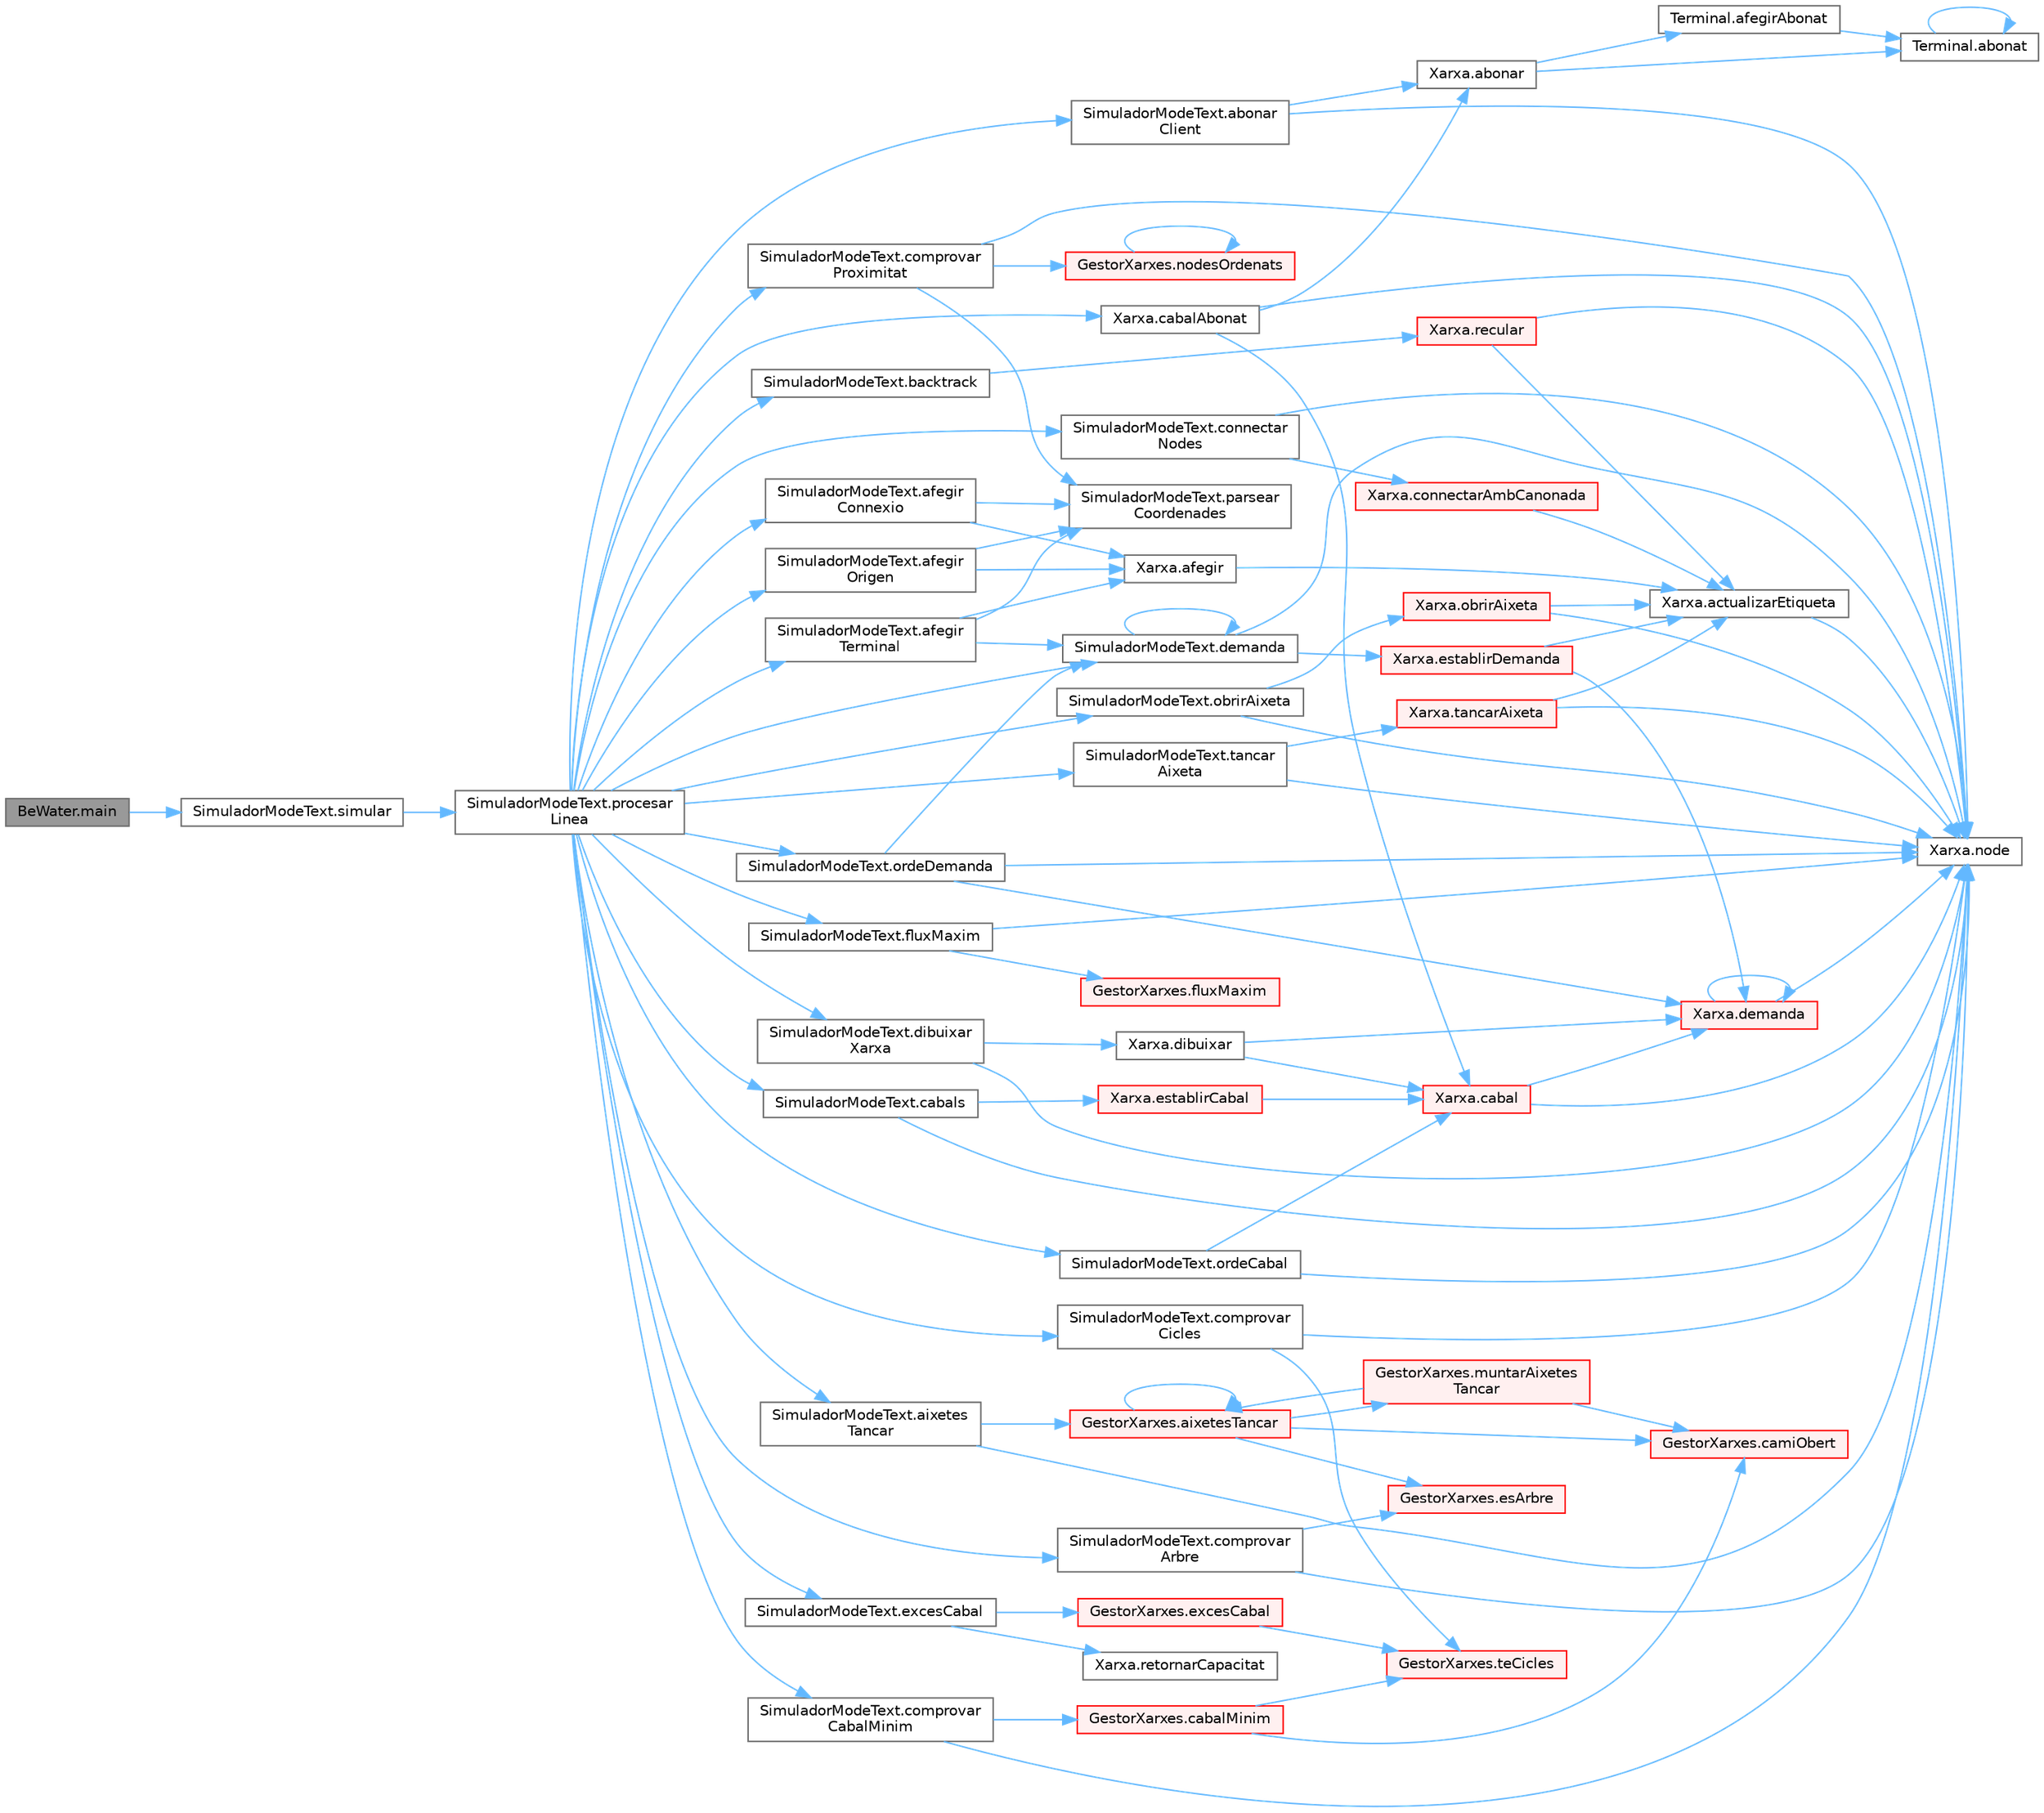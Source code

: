 digraph "BeWater.main"
{
 // LATEX_PDF_SIZE
  bgcolor="transparent";
  edge [fontname=Helvetica,fontsize=10,labelfontname=Helvetica,labelfontsize=10];
  node [fontname=Helvetica,fontsize=10,shape=box,height=0.2,width=0.4];
  rankdir="LR";
  Node1 [id="Node000001",label="BeWater.main",height=0.2,width=0.4,color="gray40", fillcolor="grey60", style="filled", fontcolor="black",tooltip="Mètode principal que inicia la simulació en mode text."];
  Node1 -> Node2 [id="edge1_Node000001_Node000002",color="steelblue1",style="solid",tooltip=" "];
  Node2 [id="Node000002",label="SimuladorModeText.simular",height=0.2,width=0.4,color="grey40", fillcolor="white", style="filled",URL="$class_simulador_mode_text.html#acf46c7460ef06bf77ae48ab3217c40f1",tooltip=" "];
  Node2 -> Node3 [id="edge2_Node000002_Node000003",color="steelblue1",style="solid",tooltip=" "];
  Node3 [id="Node000003",label="SimuladorModeText.procesar\lLinea",height=0.2,width=0.4,color="grey40", fillcolor="white", style="filled",URL="$class_simulador_mode_text.html#a270115afbf646ce8e561f39294b76561",tooltip=" "];
  Node3 -> Node4 [id="edge3_Node000003_Node000004",color="steelblue1",style="solid",tooltip=" "];
  Node4 [id="Node000004",label="SimuladorModeText.abonar\lClient",height=0.2,width=0.4,color="grey40", fillcolor="white", style="filled",URL="$class_simulador_mode_text.html#a5de4fe8baa096f1e42dd998119cedb3e",tooltip="Abona un client a un terminal."];
  Node4 -> Node5 [id="edge4_Node000004_Node000005",color="steelblue1",style="solid",tooltip=" "];
  Node5 [id="Node000005",label="Xarxa.abonar",height=0.2,width=0.4,color="grey40", fillcolor="white", style="filled",URL="$class_xarxa.html#a475ba8fae1253e89038a40facf6e3a37",tooltip="Abona un cliente a un terminal."];
  Node5 -> Node6 [id="edge5_Node000005_Node000006",color="steelblue1",style="solid",tooltip=" "];
  Node6 [id="Node000006",label="Terminal.abonat",height=0.2,width=0.4,color="grey40", fillcolor="white", style="filled",URL="$class_terminal.html#a6b278660845b0e75c8cf979580b99ddd",tooltip="Diu si un abonat és abonat del terminal."];
  Node6 -> Node6 [id="edge6_Node000006_Node000006",color="steelblue1",style="solid",tooltip=" "];
  Node5 -> Node7 [id="edge7_Node000005_Node000007",color="steelblue1",style="solid",tooltip=" "];
  Node7 [id="Node000007",label="Terminal.afegirAbonat",height=0.2,width=0.4,color="grey40", fillcolor="white", style="filled",URL="$class_terminal.html#ab80f1821d6bdc4c890f10f8439a825b9",tooltip="Afegeix un abonat al conjunt d'abonats del terminal."];
  Node7 -> Node6 [id="edge8_Node000007_Node000006",color="steelblue1",style="solid",tooltip=" "];
  Node4 -> Node8 [id="edge9_Node000004_Node000008",color="steelblue1",style="solid",tooltip=" "];
  Node8 [id="Node000008",label="Xarxa.node",height=0.2,width=0.4,color="grey40", fillcolor="white", style="filled",URL="$class_xarxa.html#a5f4cb1e91855800352838cbaa0b4ef1e",tooltip="Retorna el node de la xarxa amb l'identificador donat."];
  Node3 -> Node9 [id="edge10_Node000003_Node000009",color="steelblue1",style="solid",tooltip=" "];
  Node9 [id="Node000009",label="SimuladorModeText.afegir\lConnexio",height=0.2,width=0.4,color="grey40", fillcolor="white", style="filled",URL="$class_simulador_mode_text.html#a1b7e6992e2ee07a2ea8e0cc306049ba2",tooltip="Afegeix una connexió a la xarxa."];
  Node9 -> Node10 [id="edge11_Node000009_Node000010",color="steelblue1",style="solid",tooltip=" "];
  Node10 [id="Node000010",label="Xarxa.afegir",height=0.2,width=0.4,color="grey40", fillcolor="white", style="filled",URL="$class_xarxa.html#ad1d4b91e851fdfd8d1621543b7d5c01e",tooltip="Afegeix un node d'origen a la xarxa."];
  Node10 -> Node11 [id="edge12_Node000010_Node000011",color="steelblue1",style="solid",tooltip=" "];
  Node11 [id="Node000011",label="Xarxa.actualizarEtiqueta",height=0.2,width=0.4,color="grey40", fillcolor="white", style="filled",URL="$class_xarxa.html#afba3535b69b59b5e74e6a2a5b2c000a2",tooltip="Actualitza l'etiqueta d'un node amb el seu estat actual."];
  Node11 -> Node8 [id="edge13_Node000011_Node000008",color="steelblue1",style="solid",tooltip=" "];
  Node9 -> Node12 [id="edge14_Node000009_Node000012",color="steelblue1",style="solid",tooltip=" "];
  Node12 [id="Node000012",label="SimuladorModeText.parsear\lCoordenades",height=0.2,width=0.4,color="grey40", fillcolor="white", style="filled",URL="$class_simulador_mode_text.html#a237dd00801639c016293b4b264a68d32",tooltip="Parsea una cadena de texto para convertirla en coordenades."];
  Node3 -> Node13 [id="edge15_Node000003_Node000013",color="steelblue1",style="solid",tooltip=" "];
  Node13 [id="Node000013",label="SimuladorModeText.afegir\lOrigen",height=0.2,width=0.4,color="grey40", fillcolor="white", style="filled",URL="$class_simulador_mode_text.html#a48a9b93566c58d81fb4b42579a81ccd7",tooltip="Afegeix un origen a la xarxa."];
  Node13 -> Node10 [id="edge16_Node000013_Node000010",color="steelblue1",style="solid",tooltip=" "];
  Node13 -> Node12 [id="edge17_Node000013_Node000012",color="steelblue1",style="solid",tooltip=" "];
  Node3 -> Node14 [id="edge18_Node000003_Node000014",color="steelblue1",style="solid",tooltip=" "];
  Node14 [id="Node000014",label="SimuladorModeText.afegir\lTerminal",height=0.2,width=0.4,color="grey40", fillcolor="white", style="filled",URL="$class_simulador_mode_text.html#a0c84e281d492ecd2b4e0d3a25f06becb",tooltip="Afegeix un terminal a la xarxa."];
  Node14 -> Node10 [id="edge19_Node000014_Node000010",color="steelblue1",style="solid",tooltip=" "];
  Node14 -> Node15 [id="edge20_Node000014_Node000015",color="steelblue1",style="solid",tooltip=" "];
  Node15 [id="Node000015",label="SimuladorModeText.demanda",height=0.2,width=0.4,color="grey40", fillcolor="white", style="filled",URL="$class_simulador_mode_text.html#aeafd4af3db5d6e3739010aba0fee2a2d",tooltip="Estableix la demanda d'un node terminal."];
  Node15 -> Node15 [id="edge21_Node000015_Node000015",color="steelblue1",style="solid",tooltip=" "];
  Node15 -> Node16 [id="edge22_Node000015_Node000016",color="steelblue1",style="solid",tooltip=" "];
  Node16 [id="Node000016",label="Xarxa.establirDemanda",height=0.2,width=0.4,color="red", fillcolor="#FFF0F0", style="filled",URL="$class_xarxa.html#a3ec71c5575218566f9f71416407191be",tooltip="Estableix la demanda d'un node terminal."];
  Node16 -> Node11 [id="edge23_Node000016_Node000011",color="steelblue1",style="solid",tooltip=" "];
  Node16 -> Node17 [id="edge24_Node000016_Node000017",color="steelblue1",style="solid",tooltip=" "];
  Node17 [id="Node000017",label="Xarxa.demanda",height=0.2,width=0.4,color="red", fillcolor="#FFF0F0", style="filled",URL="$class_xarxa.html#a7e87de2ff5ec20a0fcdb9c9f2ba9961a",tooltip="Obté la demanda teòrica d'un node."];
  Node17 -> Node17 [id="edge25_Node000017_Node000017",color="steelblue1",style="solid",tooltip=" "];
  Node17 -> Node8 [id="edge26_Node000017_Node000008",color="steelblue1",style="solid",tooltip=" "];
  Node15 -> Node8 [id="edge27_Node000015_Node000008",color="steelblue1",style="solid",tooltip=" "];
  Node14 -> Node12 [id="edge28_Node000014_Node000012",color="steelblue1",style="solid",tooltip=" "];
  Node3 -> Node24 [id="edge29_Node000003_Node000024",color="steelblue1",style="solid",tooltip=" "];
  Node24 [id="Node000024",label="SimuladorModeText.aixetes\lTancar",height=0.2,width=0.4,color="grey40", fillcolor="white", style="filled",URL="$class_simulador_mode_text.html#a867d4f6ca55ba64761b76db6d8e005db",tooltip="Determina les aixetes que s'han de tancar per a complir amb les condicions donades."];
  Node24 -> Node25 [id="edge30_Node000024_Node000025",color="steelblue1",style="solid",tooltip=" "];
  Node25 [id="Node000025",label="GestorXarxes.aixetesTancar",height=0.2,width=0.4,color="red", fillcolor="#FFF0F0", style="filled",URL="$class_gestor_xarxes.html#a5d6fe471dda06994d2c930216efb5ad4",tooltip="Retorna un conjunt de nodes que representen les aixetes a tancar."];
  Node25 -> Node25 [id="edge31_Node000025_Node000025",color="steelblue1",style="solid",tooltip=" "];
  Node25 -> Node26 [id="edge32_Node000025_Node000026",color="steelblue1",style="solid",tooltip=" "];
  Node26 [id="Node000026",label="GestorXarxes.camiObert",height=0.2,width=0.4,color="red", fillcolor="#FFF0F0", style="filled",URL="$class_gestor_xarxes.html#a07cc5cab59ad664784b9c420d41cad54",tooltip="Retorna un conjunt de nodes que representen el camí des del nodeInici fins a qualsevol node d'origen ..."];
  Node25 -> Node28 [id="edge33_Node000025_Node000028",color="steelblue1",style="solid",tooltip=" "];
  Node28 [id="Node000028",label="GestorXarxes.esArbre",height=0.2,width=0.4,color="red", fillcolor="#FFF0F0", style="filled",URL="$class_gestor_xarxes.html#aef6c5c914fde2624b680c0cc1775a403",tooltip="Comprova si la component connexa de la xarxa x que conté nodeOrigen és un arbre."];
  Node25 -> Node29 [id="edge34_Node000025_Node000029",color="steelblue1",style="solid",tooltip=" "];
  Node29 [id="Node000029",label="GestorXarxes.muntarAixetes\lTancar",height=0.2,width=0.4,color="red", fillcolor="#FFF0F0", style="filled",URL="$class_gestor_xarxes.html#a16e8e774e128f449e60ee36db77eab30",tooltip="Omple el conjunt de nodes que representen les aixetes a tancar."];
  Node29 -> Node25 [id="edge35_Node000029_Node000025",color="steelblue1",style="solid",tooltip=" "];
  Node29 -> Node26 [id="edge36_Node000029_Node000026",color="steelblue1",style="solid",tooltip=" "];
  Node24 -> Node8 [id="edge37_Node000024_Node000008",color="steelblue1",style="solid",tooltip=" "];
  Node3 -> Node33 [id="edge38_Node000003_Node000033",color="steelblue1",style="solid",tooltip=" "];
  Node33 [id="Node000033",label="SimuladorModeText.backtrack",height=0.2,width=0.4,color="grey40", fillcolor="white", style="filled",URL="$class_simulador_mode_text.html#a41f9a304cada6d87d0b5c7bc29a21c35",tooltip="Retrocedeix un cert nombre de passos en les operacions realitzades."];
  Node33 -> Node34 [id="edge39_Node000033_Node000034",color="steelblue1",style="solid",tooltip=" "];
  Node34 [id="Node000034",label="Xarxa.recular",height=0.2,width=0.4,color="red", fillcolor="#FFF0F0", style="filled",URL="$class_xarxa.html#a1162fd976e1518879fb145d8bb9fb338",tooltip="Desfer un nombre de passos en la seqüència d'operacions realitzades d'obrir i tancar vàlvules."];
  Node34 -> Node11 [id="edge40_Node000034_Node000011",color="steelblue1",style="solid",tooltip=" "];
  Node34 -> Node8 [id="edge41_Node000034_Node000008",color="steelblue1",style="solid",tooltip=" "];
  Node3 -> Node37 [id="edge42_Node000003_Node000037",color="steelblue1",style="solid",tooltip=" "];
  Node37 [id="Node000037",label="Xarxa.cabalAbonat",height=0.2,width=0.4,color="grey40", fillcolor="white", style="filled",URL="$class_xarxa.html#af96338a999076f2e1f553344fe876eb7",tooltip="Obtiene el caudal actual del punto de abastecimiento de un cliente."];
  Node37 -> Node5 [id="edge43_Node000037_Node000005",color="steelblue1",style="solid",tooltip=" "];
  Node37 -> Node38 [id="edge44_Node000037_Node000038",color="steelblue1",style="solid",tooltip=" "];
  Node38 [id="Node000038",label="Xarxa.cabal",height=0.2,width=0.4,color="red", fillcolor="#FFF0F0", style="filled",URL="$class_xarxa.html#aec89ce83e0daa107099e97d1ad2f92b8",tooltip="Calcula la demanda teòrica al node segons la configuració actual de la xarxa."];
  Node38 -> Node17 [id="edge45_Node000038_Node000017",color="steelblue1",style="solid",tooltip=" "];
  Node38 -> Node8 [id="edge46_Node000038_Node000008",color="steelblue1",style="solid",tooltip=" "];
  Node37 -> Node8 [id="edge47_Node000037_Node000008",color="steelblue1",style="solid",tooltip=" "];
  Node3 -> Node40 [id="edge48_Node000003_Node000040",color="steelblue1",style="solid",tooltip=" "];
  Node40 [id="Node000040",label="SimuladorModeText.cabals",height=0.2,width=0.4,color="grey40", fillcolor="white", style="filled",URL="$class_simulador_mode_text.html#aa25f6e1ae83722e736a799f143ece827",tooltip="Estableix el cabal d'un node origen."];
  Node40 -> Node41 [id="edge49_Node000040_Node000041",color="steelblue1",style="solid",tooltip=" "];
  Node41 [id="Node000041",label="Xarxa.establirCabal",height=0.2,width=0.4,color="red", fillcolor="#FFF0F0", style="filled",URL="$class_xarxa.html#af97bed7e986eb497a15edb3a30e31825",tooltip="Estableix el cabal d'un node d'origen."];
  Node41 -> Node38 [id="edge50_Node000041_Node000038",color="steelblue1",style="solid",tooltip=" "];
  Node40 -> Node8 [id="edge51_Node000040_Node000008",color="steelblue1",style="solid",tooltip=" "];
  Node3 -> Node43 [id="edge52_Node000003_Node000043",color="steelblue1",style="solid",tooltip=" "];
  Node43 [id="Node000043",label="SimuladorModeText.comprovar\lArbre",height=0.2,width=0.4,color="grey40", fillcolor="white", style="filled",URL="$class_simulador_mode_text.html#a73a250b1680ee4d52a93c6bea8d30761",tooltip="Comprova si un node és un arbre."];
  Node43 -> Node28 [id="edge53_Node000043_Node000028",color="steelblue1",style="solid",tooltip=" "];
  Node43 -> Node8 [id="edge54_Node000043_Node000008",color="steelblue1",style="solid",tooltip=" "];
  Node3 -> Node44 [id="edge55_Node000003_Node000044",color="steelblue1",style="solid",tooltip=" "];
  Node44 [id="Node000044",label="SimuladorModeText.comprovar\lCabalMinim",height=0.2,width=0.4,color="grey40", fillcolor="white", style="filled",URL="$class_simulador_mode_text.html#a4e86b377d5bca7241720db53bfa596c6",tooltip="Comprova el cabal mínim d'un node."];
  Node44 -> Node45 [id="edge56_Node000044_Node000045",color="steelblue1",style="solid",tooltip=" "];
  Node45 [id="Node000045",label="GestorXarxes.cabalMinim",height=0.2,width=0.4,color="red", fillcolor="#FFF0F0", style="filled",URL="$class_gestor_xarxes.html#ad6c1adeced5adf43b6ac8be94abf68a0",tooltip="Retorna el cabal mínim que hauria d'haver entre tots els nodes d'origen de la component connexa de la..."];
  Node45 -> Node26 [id="edge57_Node000045_Node000026",color="steelblue1",style="solid",tooltip=" "];
  Node45 -> Node46 [id="edge58_Node000045_Node000046",color="steelblue1",style="solid",tooltip=" "];
  Node46 [id="Node000046",label="GestorXarxes.teCicles",height=0.2,width=0.4,color="red", fillcolor="#FFF0F0", style="filled",URL="$class_gestor_xarxes.html#a39316968d57c8f20f6b09d2c0c209b0b",tooltip="Comprova si la xarxa x que conté nodeOrigen té cicles."];
  Node44 -> Node8 [id="edge59_Node000044_Node000008",color="steelblue1",style="solid",tooltip=" "];
  Node3 -> Node48 [id="edge60_Node000003_Node000048",color="steelblue1",style="solid",tooltip=" "];
  Node48 [id="Node000048",label="SimuladorModeText.comprovar\lCicles",height=0.2,width=0.4,color="grey40", fillcolor="white", style="filled",URL="$class_simulador_mode_text.html#aeb68364d68ab3b097986c1a512f275f9",tooltip="Comprova si un node té cicles."];
  Node48 -> Node8 [id="edge61_Node000048_Node000008",color="steelblue1",style="solid",tooltip=" "];
  Node48 -> Node46 [id="edge62_Node000048_Node000046",color="steelblue1",style="solid",tooltip=" "];
  Node3 -> Node49 [id="edge63_Node000003_Node000049",color="steelblue1",style="solid",tooltip=" "];
  Node49 [id="Node000049",label="SimuladorModeText.comprovar\lProximitat",height=0.2,width=0.4,color="grey40", fillcolor="white", style="filled",URL="$class_simulador_mode_text.html#a8f8187e9996c0082f993823d673a3c09",tooltip="Comprova la proximitat de nodes a unes coordenades especificades."];
  Node49 -> Node8 [id="edge64_Node000049_Node000008",color="steelblue1",style="solid",tooltip=" "];
  Node49 -> Node50 [id="edge65_Node000049_Node000050",color="steelblue1",style="solid",tooltip=" "];
  Node50 [id="Node000050",label="GestorXarxes.nodesOrdenats",height=0.2,width=0.4,color="red", fillcolor="#FFF0F0", style="filled",URL="$class_gestor_xarxes.html#a52c5dc0b39546aa4d3b12701e78e2a75",tooltip="Retorna una llista de nodes ordenats segons les seves coordenades."];
  Node50 -> Node50 [id="edge66_Node000050_Node000050",color="steelblue1",style="solid",tooltip=" "];
  Node49 -> Node12 [id="edge67_Node000049_Node000012",color="steelblue1",style="solid",tooltip=" "];
  Node3 -> Node52 [id="edge68_Node000003_Node000052",color="steelblue1",style="solid",tooltip=" "];
  Node52 [id="Node000052",label="SimuladorModeText.connectar\lNodes",height=0.2,width=0.4,color="grey40", fillcolor="white", style="filled",URL="$class_simulador_mode_text.html#ad024d86782ee8276ede3b3be73917dee",tooltip="Connecta dos nodes amb una canonada."];
  Node52 -> Node53 [id="edge69_Node000052_Node000053",color="steelblue1",style="solid",tooltip=" "];
  Node53 [id="Node000053",label="Xarxa.connectarAmbCanonada",height=0.2,width=0.4,color="red", fillcolor="#FFF0F0", style="filled",URL="$class_xarxa.html#a7445d7f3071626b3165c3d74d7213023",tooltip="Connecta dos nodes amb una canonada de capacitat donada."];
  Node53 -> Node11 [id="edge70_Node000053_Node000011",color="steelblue1",style="solid",tooltip=" "];
  Node52 -> Node8 [id="edge71_Node000052_Node000008",color="steelblue1",style="solid",tooltip=" "];
  Node3 -> Node15 [id="edge72_Node000003_Node000015",color="steelblue1",style="solid",tooltip=" "];
  Node3 -> Node56 [id="edge73_Node000003_Node000056",color="steelblue1",style="solid",tooltip=" "];
  Node56 [id="Node000056",label="SimuladorModeText.dibuixar\lXarxa",height=0.2,width=0.4,color="grey40", fillcolor="white", style="filled",URL="$class_simulador_mode_text.html#a11d6710bddae748a9200b0d146472605",tooltip=" "];
  Node56 -> Node57 [id="edge74_Node000056_Node000057",color="steelblue1",style="solid",tooltip=" "];
  Node57 [id="Node000057",label="Xarxa.dibuixar",height=0.2,width=0.4,color="grey40", fillcolor="white", style="filled",URL="$class_xarxa.html#a644452390beb298a9a47f5e074c9a353",tooltip=" "];
  Node57 -> Node38 [id="edge75_Node000057_Node000038",color="steelblue1",style="solid",tooltip=" "];
  Node57 -> Node17 [id="edge76_Node000057_Node000017",color="steelblue1",style="solid",tooltip=" "];
  Node56 -> Node8 [id="edge77_Node000056_Node000008",color="steelblue1",style="solid",tooltip=" "];
  Node3 -> Node58 [id="edge78_Node000003_Node000058",color="steelblue1",style="solid",tooltip=" "];
  Node58 [id="Node000058",label="SimuladorModeText.excesCabal",height=0.2,width=0.4,color="grey40", fillcolor="white", style="filled",URL="$class_simulador_mode_text.html#afafbb2f01f00433858f1315810262284",tooltip="Determina les canonades amb excés de cabal."];
  Node58 -> Node59 [id="edge79_Node000058_Node000059",color="steelblue1",style="solid",tooltip=" "];
  Node59 [id="Node000059",label="GestorXarxes.excesCabal",height=0.2,width=0.4,color="red", fillcolor="#FFF0F0", style="filled",URL="$class_gestor_xarxes.html#ae7846f185b8b2ec2c8e7210146256c44",tooltip="Retorna el subconjunt de canonades de cjtCanonades tals que, si es satisfés la demanda de tots els no..."];
  Node59 -> Node46 [id="edge80_Node000059_Node000046",color="steelblue1",style="solid",tooltip=" "];
  Node58 -> Node70 [id="edge81_Node000058_Node000070",color="steelblue1",style="solid",tooltip=" "];
  Node70 [id="Node000070",label="Xarxa.retornarCapacitat",height=0.2,width=0.4,color="grey40", fillcolor="white", style="filled",URL="$class_xarxa.html#aa4790253624bb2e189a85d2c9a277350",tooltip="Retorna la canonada amb la capacitat corresponent a l'identificador donat."];
  Node3 -> Node71 [id="edge82_Node000003_Node000071",color="steelblue1",style="solid",tooltip=" "];
  Node71 [id="Node000071",label="SimuladorModeText.fluxMaxim",height=0.2,width=0.4,color="grey40", fillcolor="white", style="filled",URL="$class_simulador_mode_text.html#a2184f347d4be64eee2bf5e7477acb235",tooltip="Calcula el flux màxim d'un node origen."];
  Node71 -> Node72 [id="edge83_Node000071_Node000072",color="steelblue1",style="solid",tooltip=" "];
  Node72 [id="Node000072",label="GestorXarxes.fluxMaxim",height=0.2,width=0.4,color="red", fillcolor="#FFF0F0", style="filled",URL="$class_gestor_xarxes.html#a06132634b519e01136ad0f55d2664e93",tooltip="Dibuixa el flux màxim que pot circular per la xarxa x, tenint en compte la capacitat de les canonades..."];
  Node71 -> Node8 [id="edge84_Node000071_Node000008",color="steelblue1",style="solid",tooltip=" "];
  Node3 -> Node82 [id="edge85_Node000003_Node000082",color="steelblue1",style="solid",tooltip=" "];
  Node82 [id="Node000082",label="SimuladorModeText.obrirAixeta",height=0.2,width=0.4,color="grey40", fillcolor="white", style="filled",URL="$class_simulador_mode_text.html#abe97097ea7bc03a61e2d2d54c3ff5dda",tooltip="Obre l'aixeta d'un node."];
  Node82 -> Node8 [id="edge86_Node000082_Node000008",color="steelblue1",style="solid",tooltip=" "];
  Node82 -> Node83 [id="edge87_Node000082_Node000083",color="steelblue1",style="solid",tooltip=" "];
  Node83 [id="Node000083",label="Xarxa.obrirAixeta",height=0.2,width=0.4,color="red", fillcolor="#FFF0F0", style="filled",URL="$class_xarxa.html#ab8438c178c024a7b51f367e242c7d032",tooltip="Abre la válvula de un nodo."];
  Node83 -> Node11 [id="edge88_Node000083_Node000011",color="steelblue1",style="solid",tooltip=" "];
  Node83 -> Node8 [id="edge89_Node000083_Node000008",color="steelblue1",style="solid",tooltip=" "];
  Node3 -> Node84 [id="edge90_Node000003_Node000084",color="steelblue1",style="solid",tooltip=" "];
  Node84 [id="Node000084",label="SimuladorModeText.ordeCabal",height=0.2,width=0.4,color="grey40", fillcolor="white", style="filled",URL="$class_simulador_mode_text.html#abb1ad801f9e7c77af87140ba46299e72",tooltip="Retorna el cabal d'un origen."];
  Node84 -> Node38 [id="edge91_Node000084_Node000038",color="steelblue1",style="solid",tooltip=" "];
  Node84 -> Node8 [id="edge92_Node000084_Node000008",color="steelblue1",style="solid",tooltip=" "];
  Node3 -> Node85 [id="edge93_Node000003_Node000085",color="steelblue1",style="solid",tooltip=" "];
  Node85 [id="Node000085",label="SimuladorModeText.ordeDemanda",height=0.2,width=0.4,color="grey40", fillcolor="white", style="filled",URL="$class_simulador_mode_text.html#a56ceb725005d8a1ef9e76f0cd99344cc",tooltip="Retorna la demanda d'un client."];
  Node85 -> Node17 [id="edge94_Node000085_Node000017",color="steelblue1",style="solid",tooltip=" "];
  Node85 -> Node15 [id="edge95_Node000085_Node000015",color="steelblue1",style="solid",tooltip=" "];
  Node85 -> Node8 [id="edge96_Node000085_Node000008",color="steelblue1",style="solid",tooltip=" "];
  Node3 -> Node86 [id="edge97_Node000003_Node000086",color="steelblue1",style="solid",tooltip=" "];
  Node86 [id="Node000086",label="SimuladorModeText.tancar\lAixeta",height=0.2,width=0.4,color="grey40", fillcolor="white", style="filled",URL="$class_simulador_mode_text.html#a9effd54a4f80cd2d332a5018115757e3",tooltip="Tanca l'aixeta d'un node."];
  Node86 -> Node8 [id="edge98_Node000086_Node000008",color="steelblue1",style="solid",tooltip=" "];
  Node86 -> Node87 [id="edge99_Node000086_Node000087",color="steelblue1",style="solid",tooltip=" "];
  Node87 [id="Node000087",label="Xarxa.tancarAixeta",height=0.2,width=0.4,color="red", fillcolor="#FFF0F0", style="filled",URL="$class_xarxa.html#af261f245abc981f7398a3f1216ddcedf",tooltip="Cierra la válvula de un nodo."];
  Node87 -> Node11 [id="edge100_Node000087_Node000011",color="steelblue1",style="solid",tooltip=" "];
  Node87 -> Node8 [id="edge101_Node000087_Node000008",color="steelblue1",style="solid",tooltip=" "];
}
